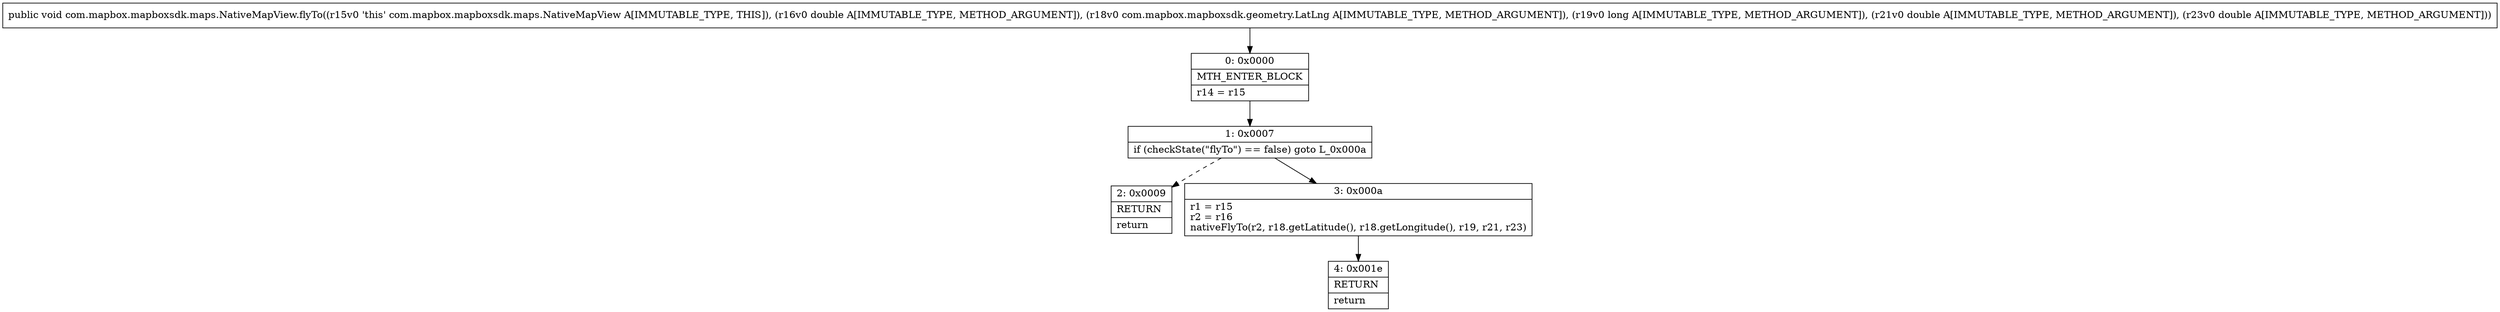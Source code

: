 digraph "CFG forcom.mapbox.mapboxsdk.maps.NativeMapView.flyTo(DLcom\/mapbox\/mapboxsdk\/geometry\/LatLng;JDD)V" {
Node_0 [shape=record,label="{0\:\ 0x0000|MTH_ENTER_BLOCK\l|r14 = r15\l}"];
Node_1 [shape=record,label="{1\:\ 0x0007|if (checkState(\"flyTo\") == false) goto L_0x000a\l}"];
Node_2 [shape=record,label="{2\:\ 0x0009|RETURN\l|return\l}"];
Node_3 [shape=record,label="{3\:\ 0x000a|r1 = r15\lr2 = r16\lnativeFlyTo(r2, r18.getLatitude(), r18.getLongitude(), r19, r21, r23)\l}"];
Node_4 [shape=record,label="{4\:\ 0x001e|RETURN\l|return\l}"];
MethodNode[shape=record,label="{public void com.mapbox.mapboxsdk.maps.NativeMapView.flyTo((r15v0 'this' com.mapbox.mapboxsdk.maps.NativeMapView A[IMMUTABLE_TYPE, THIS]), (r16v0 double A[IMMUTABLE_TYPE, METHOD_ARGUMENT]), (r18v0 com.mapbox.mapboxsdk.geometry.LatLng A[IMMUTABLE_TYPE, METHOD_ARGUMENT]), (r19v0 long A[IMMUTABLE_TYPE, METHOD_ARGUMENT]), (r21v0 double A[IMMUTABLE_TYPE, METHOD_ARGUMENT]), (r23v0 double A[IMMUTABLE_TYPE, METHOD_ARGUMENT])) }"];
MethodNode -> Node_0;
Node_0 -> Node_1;
Node_1 -> Node_2[style=dashed];
Node_1 -> Node_3;
Node_3 -> Node_4;
}

